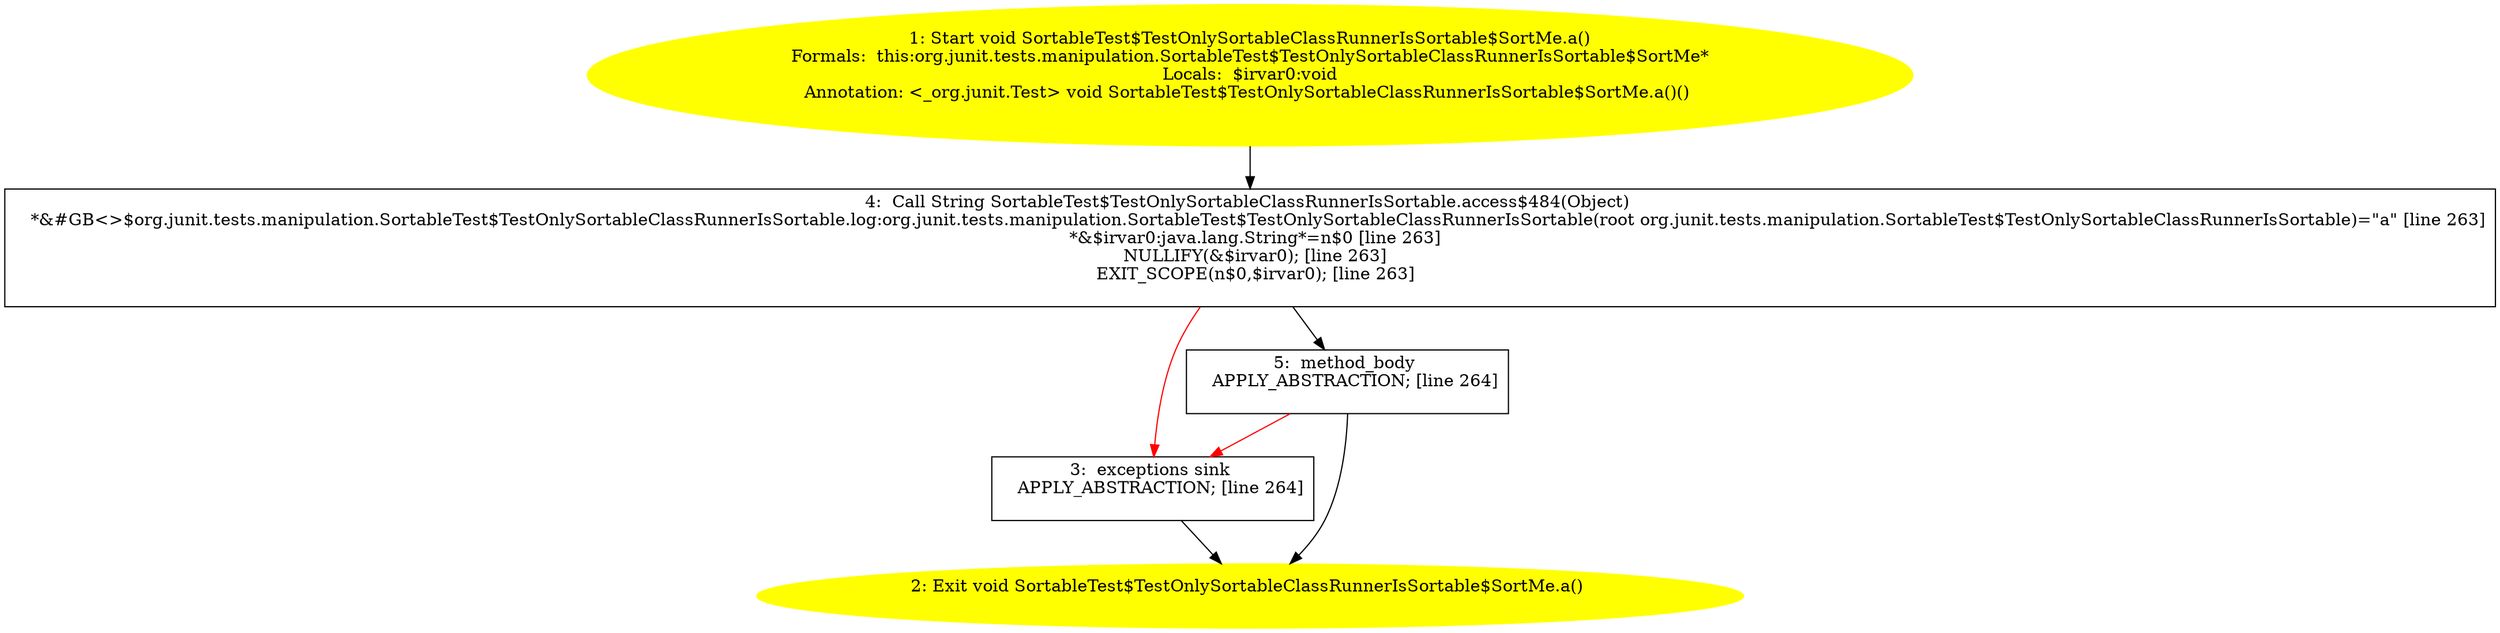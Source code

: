 /* @generated */
digraph cfg {
"org.junit.tests.manipulation.SortableTest$TestOnlySortableClassRunnerIsSortable$SortMe.a():void.cee9c5ca3c981fcdf023ef49f01f4040_1" [label="1: Start void SortableTest$TestOnlySortableClassRunnerIsSortable$SortMe.a()\nFormals:  this:org.junit.tests.manipulation.SortableTest$TestOnlySortableClassRunnerIsSortable$SortMe*\nLocals:  $irvar0:void\nAnnotation: <_org.junit.Test> void SortableTest$TestOnlySortableClassRunnerIsSortable$SortMe.a()() \n  " color=yellow style=filled]
	

	 "org.junit.tests.manipulation.SortableTest$TestOnlySortableClassRunnerIsSortable$SortMe.a():void.cee9c5ca3c981fcdf023ef49f01f4040_1" -> "org.junit.tests.manipulation.SortableTest$TestOnlySortableClassRunnerIsSortable$SortMe.a():void.cee9c5ca3c981fcdf023ef49f01f4040_4" ;
"org.junit.tests.manipulation.SortableTest$TestOnlySortableClassRunnerIsSortable$SortMe.a():void.cee9c5ca3c981fcdf023ef49f01f4040_2" [label="2: Exit void SortableTest$TestOnlySortableClassRunnerIsSortable$SortMe.a() \n  " color=yellow style=filled]
	

"org.junit.tests.manipulation.SortableTest$TestOnlySortableClassRunnerIsSortable$SortMe.a():void.cee9c5ca3c981fcdf023ef49f01f4040_3" [label="3:  exceptions sink \n   APPLY_ABSTRACTION; [line 264]\n " shape="box"]
	

	 "org.junit.tests.manipulation.SortableTest$TestOnlySortableClassRunnerIsSortable$SortMe.a():void.cee9c5ca3c981fcdf023ef49f01f4040_3" -> "org.junit.tests.manipulation.SortableTest$TestOnlySortableClassRunnerIsSortable$SortMe.a():void.cee9c5ca3c981fcdf023ef49f01f4040_2" ;
"org.junit.tests.manipulation.SortableTest$TestOnlySortableClassRunnerIsSortable$SortMe.a():void.cee9c5ca3c981fcdf023ef49f01f4040_4" [label="4:  Call String SortableTest$TestOnlySortableClassRunnerIsSortable.access$484(Object) \n   *&#GB<>$org.junit.tests.manipulation.SortableTest$TestOnlySortableClassRunnerIsSortable.log:org.junit.tests.manipulation.SortableTest$TestOnlySortableClassRunnerIsSortable(root org.junit.tests.manipulation.SortableTest$TestOnlySortableClassRunnerIsSortable)=\"a\" [line 263]\n  *&$irvar0:java.lang.String*=n$0 [line 263]\n  NULLIFY(&$irvar0); [line 263]\n  EXIT_SCOPE(n$0,$irvar0); [line 263]\n " shape="box"]
	

	 "org.junit.tests.manipulation.SortableTest$TestOnlySortableClassRunnerIsSortable$SortMe.a():void.cee9c5ca3c981fcdf023ef49f01f4040_4" -> "org.junit.tests.manipulation.SortableTest$TestOnlySortableClassRunnerIsSortable$SortMe.a():void.cee9c5ca3c981fcdf023ef49f01f4040_5" ;
	 "org.junit.tests.manipulation.SortableTest$TestOnlySortableClassRunnerIsSortable$SortMe.a():void.cee9c5ca3c981fcdf023ef49f01f4040_4" -> "org.junit.tests.manipulation.SortableTest$TestOnlySortableClassRunnerIsSortable$SortMe.a():void.cee9c5ca3c981fcdf023ef49f01f4040_3" [color="red" ];
"org.junit.tests.manipulation.SortableTest$TestOnlySortableClassRunnerIsSortable$SortMe.a():void.cee9c5ca3c981fcdf023ef49f01f4040_5" [label="5:  method_body \n   APPLY_ABSTRACTION; [line 264]\n " shape="box"]
	

	 "org.junit.tests.manipulation.SortableTest$TestOnlySortableClassRunnerIsSortable$SortMe.a():void.cee9c5ca3c981fcdf023ef49f01f4040_5" -> "org.junit.tests.manipulation.SortableTest$TestOnlySortableClassRunnerIsSortable$SortMe.a():void.cee9c5ca3c981fcdf023ef49f01f4040_2" ;
	 "org.junit.tests.manipulation.SortableTest$TestOnlySortableClassRunnerIsSortable$SortMe.a():void.cee9c5ca3c981fcdf023ef49f01f4040_5" -> "org.junit.tests.manipulation.SortableTest$TestOnlySortableClassRunnerIsSortable$SortMe.a():void.cee9c5ca3c981fcdf023ef49f01f4040_3" [color="red" ];
}
